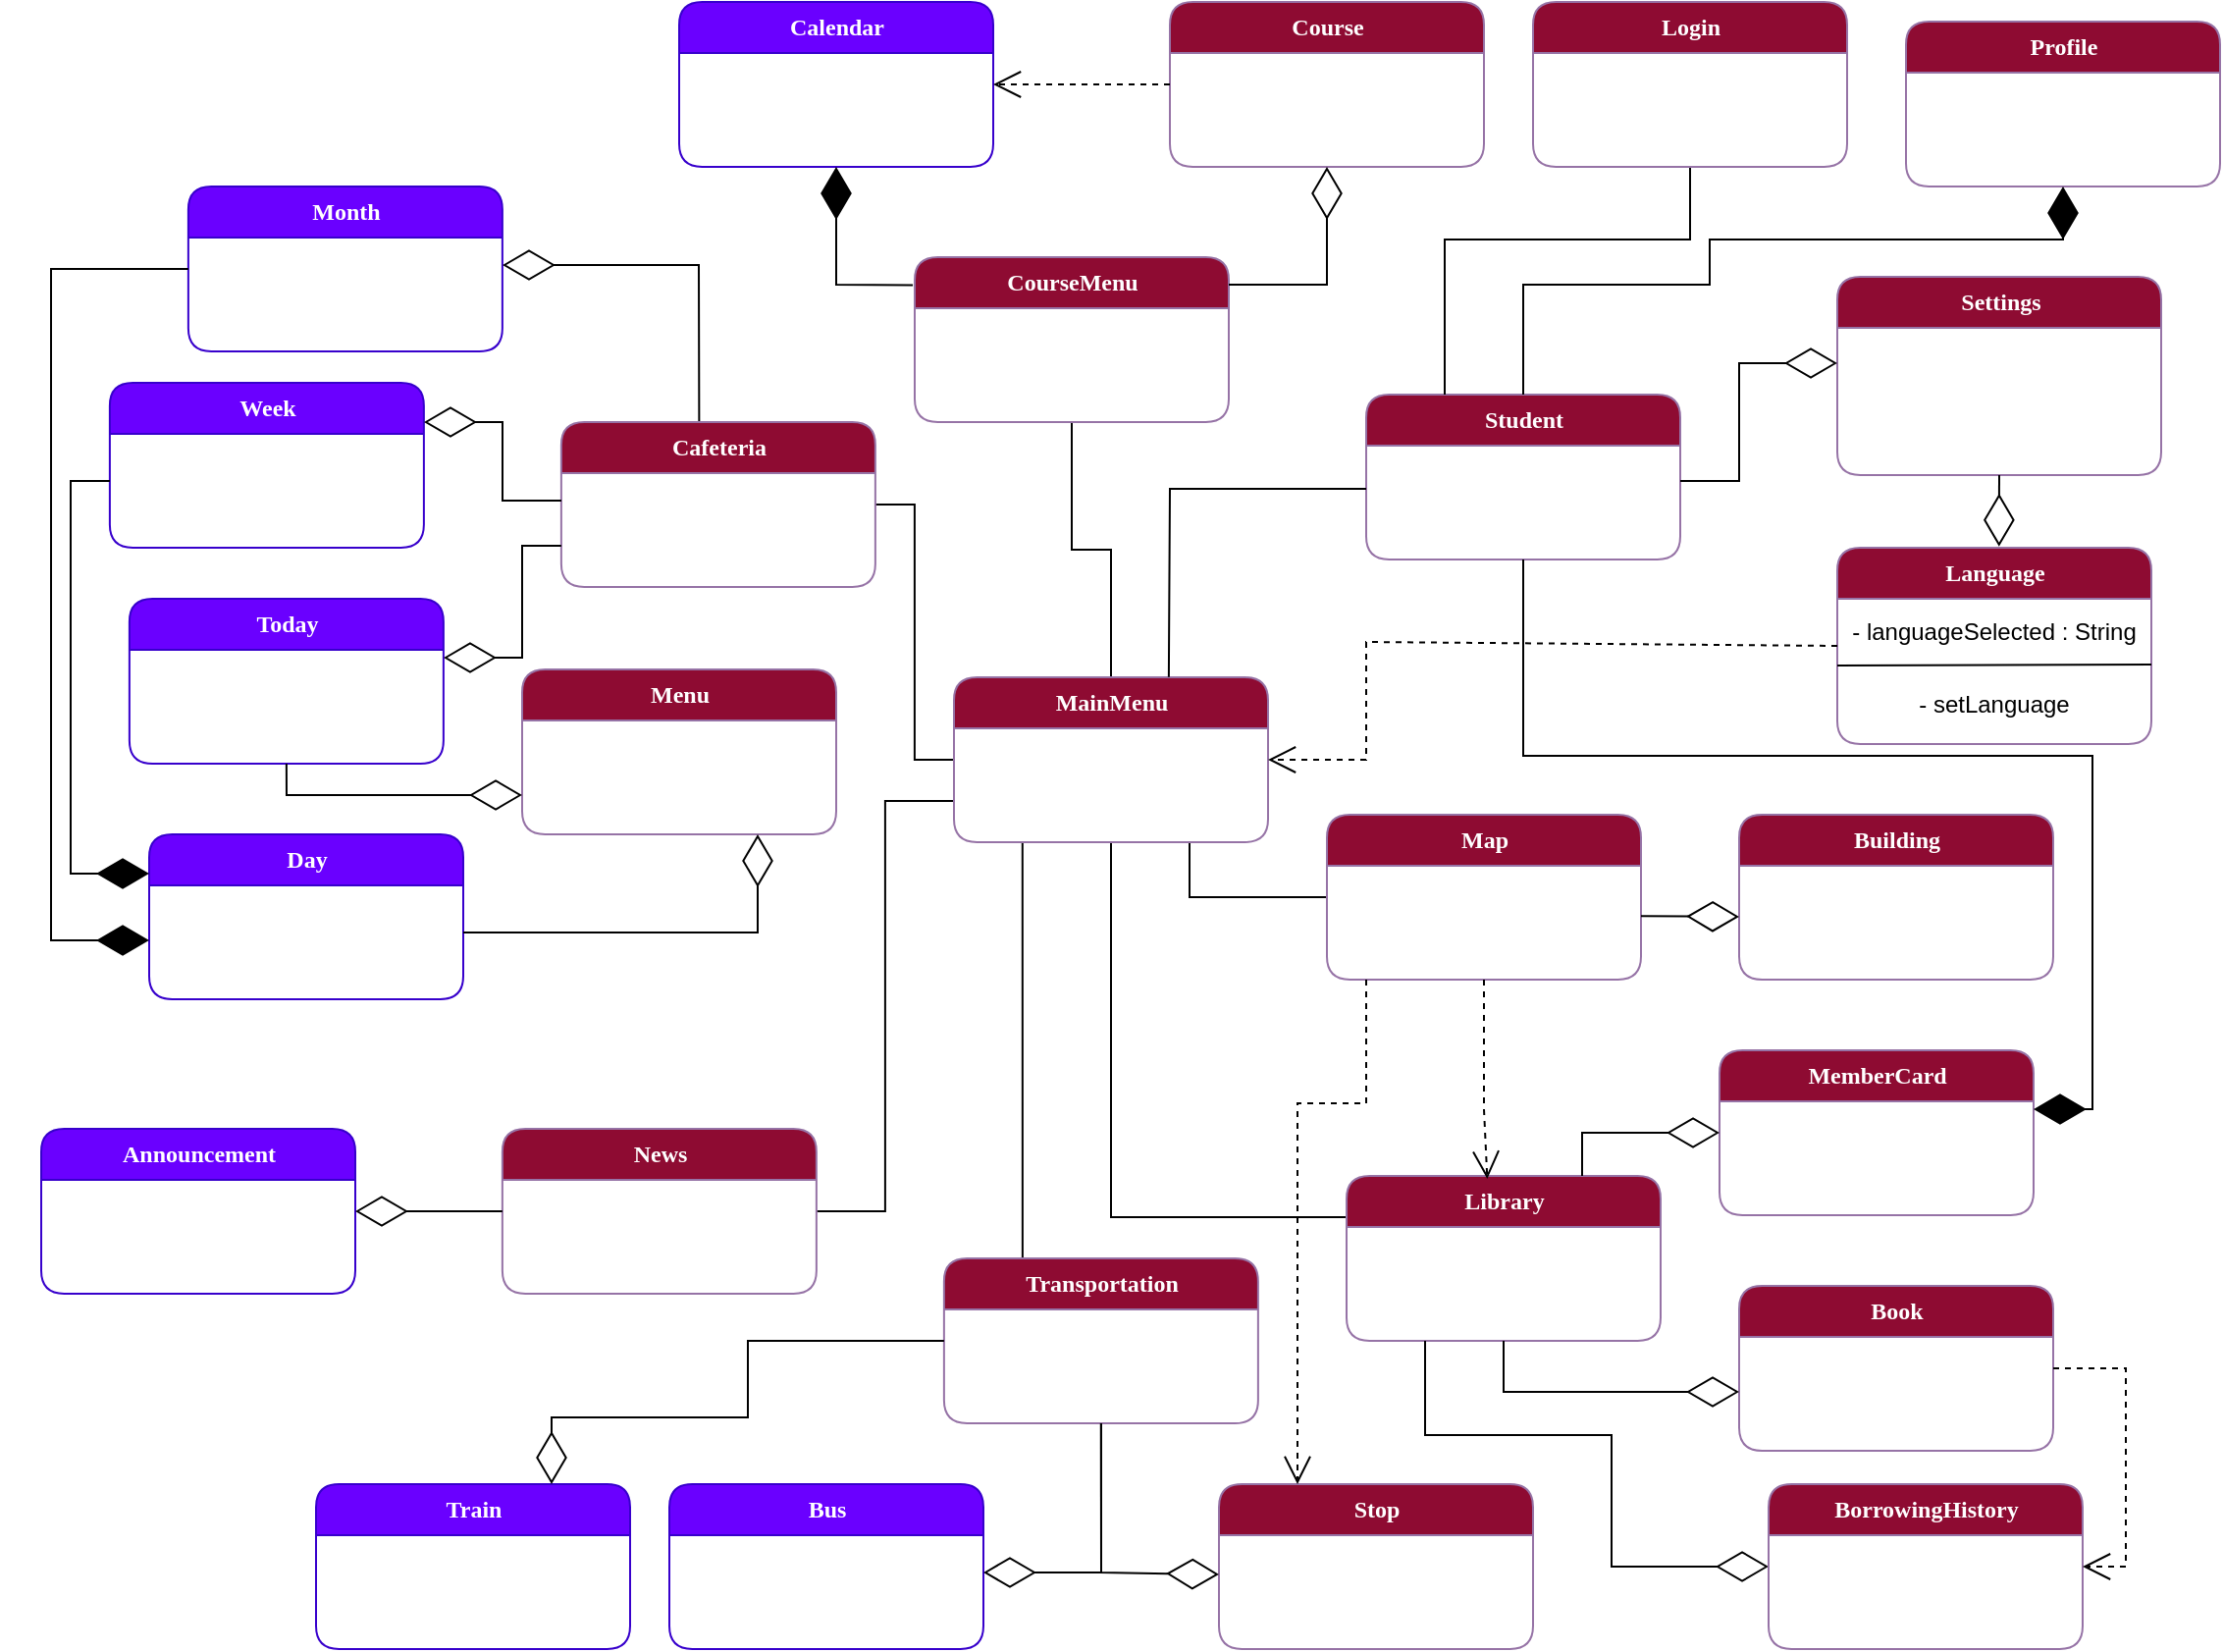 <mxfile version="21.2.1" type="github">
  <diagram name="domain model v0.1" id="929967ad-93f9-6ef4-fab6-5d389245f69c">
    <mxGraphModel dx="875" dy="2192" grid="1" gridSize="10" guides="1" tooltips="1" connect="1" arrows="1" fold="1" page="1" pageScale="1.5" pageWidth="827" pageHeight="583" background="none" math="0" shadow="0">
      <root>
        <mxCell id="0" style=";html=1;" />
        <mxCell id="1" style=";html=1;" parent="0" />
        <mxCell id="7_-KOmJF56WA2YFmEBqw-1" value="&lt;font color=&quot;#ffffff&quot;&gt;&lt;b&gt;Student&lt;/b&gt;&lt;/font&gt;" style="swimlane;html=1;fontStyle=0;childLayout=stackLayout;horizontal=1;startSize=26;fillColor=#8e0b32;horizontalStack=0;resizeParent=1;resizeLast=0;collapsible=1;marginBottom=0;swimlaneFillColor=#ffffff;align=center;rounded=1;shadow=0;comic=0;labelBackgroundColor=none;strokeWidth=1;fontFamily=Verdana;fontSize=12;strokeColor=#9673a6;" parent="1" vertex="1">
          <mxGeometry x="755" y="-1531" width="160" height="84" as="geometry" />
        </mxCell>
        <mxCell id="7_-KOmJF56WA2YFmEBqw-2" value="&lt;font color=&quot;#ffffff&quot;&gt;&lt;b&gt;Settings&lt;/b&gt;&lt;/font&gt;" style="swimlane;html=1;fontStyle=0;childLayout=stackLayout;horizontal=1;startSize=26;fillColor=#8e0b32;horizontalStack=0;resizeParent=1;resizeLast=0;collapsible=1;marginBottom=0;swimlaneFillColor=#ffffff;align=center;rounded=1;shadow=0;comic=0;labelBackgroundColor=none;strokeWidth=1;fontFamily=Verdana;fontSize=12;strokeColor=#9673a6;" parent="1" vertex="1">
          <mxGeometry x="995" y="-1591" width="165" height="101" as="geometry" />
        </mxCell>
        <mxCell id="7_-KOmJF56WA2YFmEBqw-3" style="edgeStyle=orthogonalEdgeStyle;rounded=0;orthogonalLoop=1;jettySize=auto;html=1;exitX=0;exitY=0.5;exitDx=0;exitDy=0;entryX=1;entryY=0.5;entryDx=0;entryDy=0;endArrow=none;endFill=0;" parent="1" source="7_-KOmJF56WA2YFmEBqw-9" target="7_-KOmJF56WA2YFmEBqw-11" edge="1">
          <mxGeometry relative="1" as="geometry" />
        </mxCell>
        <mxCell id="7_-KOmJF56WA2YFmEBqw-4" style="edgeStyle=orthogonalEdgeStyle;rounded=0;orthogonalLoop=1;jettySize=auto;html=1;exitX=0;exitY=0.75;exitDx=0;exitDy=0;entryX=1;entryY=0.5;entryDx=0;entryDy=0;endArrow=none;endFill=0;" parent="1" source="7_-KOmJF56WA2YFmEBqw-9" target="7_-KOmJF56WA2YFmEBqw-16" edge="1">
          <mxGeometry relative="1" as="geometry" />
        </mxCell>
        <mxCell id="7_-KOmJF56WA2YFmEBqw-5" style="edgeStyle=orthogonalEdgeStyle;rounded=0;orthogonalLoop=1;jettySize=auto;html=1;exitX=0.75;exitY=1;exitDx=0;exitDy=0;entryX=0;entryY=0.5;entryDx=0;entryDy=0;endArrow=none;endFill=0;" parent="1" source="7_-KOmJF56WA2YFmEBqw-9" target="7_-KOmJF56WA2YFmEBqw-14" edge="1">
          <mxGeometry relative="1" as="geometry" />
        </mxCell>
        <mxCell id="7_-KOmJF56WA2YFmEBqw-6" style="edgeStyle=orthogonalEdgeStyle;rounded=0;orthogonalLoop=1;jettySize=auto;html=1;exitX=0.25;exitY=1;exitDx=0;exitDy=0;entryX=0.25;entryY=0;entryDx=0;entryDy=0;endArrow=none;endFill=0;" parent="1" source="7_-KOmJF56WA2YFmEBqw-9" target="7_-KOmJF56WA2YFmEBqw-12" edge="1">
          <mxGeometry relative="1" as="geometry">
            <mxPoint x="600" y="-1160" as="targetPoint" />
            <Array as="points">
              <mxPoint x="580" y="-1303" />
            </Array>
          </mxGeometry>
        </mxCell>
        <mxCell id="7_-KOmJF56WA2YFmEBqw-7" style="edgeStyle=orthogonalEdgeStyle;rounded=0;orthogonalLoop=1;jettySize=auto;html=1;exitX=0.5;exitY=0;exitDx=0;exitDy=0;entryX=0.5;entryY=1;entryDx=0;entryDy=0;endArrow=none;endFill=0;" parent="1" source="7_-KOmJF56WA2YFmEBqw-9" target="7_-KOmJF56WA2YFmEBqw-15" edge="1">
          <mxGeometry relative="1" as="geometry" />
        </mxCell>
        <mxCell id="7_-KOmJF56WA2YFmEBqw-8" style="edgeStyle=orthogonalEdgeStyle;rounded=0;orthogonalLoop=1;jettySize=auto;html=1;exitX=0.5;exitY=1;exitDx=0;exitDy=0;entryX=0;entryY=0.25;entryDx=0;entryDy=0;endArrow=none;endFill=0;" parent="1" source="7_-KOmJF56WA2YFmEBqw-9" target="7_-KOmJF56WA2YFmEBqw-13" edge="1">
          <mxGeometry relative="1" as="geometry" />
        </mxCell>
        <mxCell id="7_-KOmJF56WA2YFmEBqw-9" value="&lt;font color=&quot;#ffffff&quot;&gt;&lt;b&gt;MainMenu&lt;br&gt;&lt;/b&gt;&lt;/font&gt;" style="swimlane;html=1;fontStyle=0;childLayout=stackLayout;horizontal=1;startSize=26;fillColor=#8e0b32;horizontalStack=0;resizeParent=1;resizeLast=0;collapsible=1;marginBottom=0;swimlaneFillColor=#ffffff;align=center;rounded=1;shadow=0;comic=0;labelBackgroundColor=none;strokeWidth=1;fontFamily=Verdana;fontSize=12;strokeColor=#9673a6;" parent="1" vertex="1">
          <mxGeometry x="545" y="-1387" width="160" height="84" as="geometry" />
        </mxCell>
        <mxCell id="7_-KOmJF56WA2YFmEBqw-10" value="&lt;font color=&quot;#ffffff&quot;&gt;&lt;b&gt;Profile&lt;/b&gt;&lt;/font&gt;" style="swimlane;html=1;fontStyle=0;childLayout=stackLayout;horizontal=1;startSize=26;fillColor=#8e0b32;horizontalStack=0;resizeParent=1;resizeLast=0;collapsible=1;marginBottom=0;swimlaneFillColor=#ffffff;align=center;rounded=1;shadow=0;comic=0;labelBackgroundColor=none;strokeWidth=1;fontFamily=Verdana;fontSize=12;strokeColor=#9673a6;" parent="1" vertex="1">
          <mxGeometry x="1030" y="-1721" width="160" height="84" as="geometry" />
        </mxCell>
        <mxCell id="7_-KOmJF56WA2YFmEBqw-11" value="&lt;font color=&quot;#ffffff&quot;&gt;&lt;b&gt;Cafeteria&lt;/b&gt;&lt;/font&gt;" style="swimlane;html=1;fontStyle=0;childLayout=stackLayout;horizontal=1;startSize=26;fillColor=#8e0b32;horizontalStack=0;resizeParent=1;resizeLast=0;collapsible=1;marginBottom=0;swimlaneFillColor=#ffffff;align=center;rounded=1;shadow=0;comic=0;labelBackgroundColor=none;strokeWidth=1;fontFamily=Verdana;fontSize=12;strokeColor=#9673a6;" parent="1" vertex="1">
          <mxGeometry x="344.94" y="-1517" width="160" height="84" as="geometry">
            <mxRectangle x="289.94" y="-10" width="100" height="30" as="alternateBounds" />
          </mxGeometry>
        </mxCell>
        <mxCell id="7_-KOmJF56WA2YFmEBqw-12" value="&lt;font color=&quot;#ffffff&quot;&gt;&lt;b&gt;Transportation&lt;/b&gt;&lt;/font&gt;" style="swimlane;html=1;fontStyle=0;childLayout=stackLayout;horizontal=1;startSize=26;fillColor=#8e0b32;horizontalStack=0;resizeParent=1;resizeLast=0;collapsible=1;marginBottom=0;swimlaneFillColor=#ffffff;align=center;rounded=1;shadow=0;comic=0;labelBackgroundColor=none;strokeWidth=1;fontFamily=Verdana;fontSize=12;strokeColor=#9673a6;" parent="1" vertex="1">
          <mxGeometry x="539.94" y="-1091" width="160" height="84" as="geometry" />
        </mxCell>
        <mxCell id="7_-KOmJF56WA2YFmEBqw-13" value="&lt;font color=&quot;#ffffff&quot;&gt;&lt;b&gt;Library&lt;/b&gt;&lt;/font&gt;" style="swimlane;html=1;fontStyle=0;childLayout=stackLayout;horizontal=1;startSize=26;fillColor=#8e0b32;horizontalStack=0;resizeParent=1;resizeLast=0;collapsible=1;marginBottom=0;swimlaneFillColor=#ffffff;align=center;rounded=1;shadow=0;comic=0;labelBackgroundColor=none;strokeWidth=1;fontFamily=Verdana;fontSize=12;strokeColor=#9673a6;" parent="1" vertex="1">
          <mxGeometry x="745" y="-1133" width="160" height="84" as="geometry" />
        </mxCell>
        <mxCell id="7_-KOmJF56WA2YFmEBqw-14" value="&lt;font color=&quot;#ffffff&quot;&gt;&lt;b&gt;Map&lt;/b&gt;&lt;/font&gt;" style="swimlane;html=1;fontStyle=0;childLayout=stackLayout;horizontal=1;startSize=26;fillColor=#8e0b32;horizontalStack=0;resizeParent=1;resizeLast=0;collapsible=1;marginBottom=0;swimlaneFillColor=#ffffff;align=center;rounded=1;shadow=0;comic=0;labelBackgroundColor=none;strokeWidth=1;fontFamily=Verdana;fontSize=12;strokeColor=#9673a6;" parent="1" vertex="1">
          <mxGeometry x="735" y="-1317" width="160" height="84" as="geometry" />
        </mxCell>
        <mxCell id="7_-KOmJF56WA2YFmEBqw-15" value="&lt;font color=&quot;#ffffff&quot;&gt;&lt;b&gt;CourseMenu&lt;/b&gt;&lt;/font&gt;" style="swimlane;html=1;fontStyle=0;childLayout=stackLayout;horizontal=1;startSize=26;fillColor=#8e0b32;horizontalStack=0;resizeParent=1;resizeLast=0;collapsible=1;marginBottom=0;swimlaneFillColor=#ffffff;align=center;rounded=1;shadow=0;comic=0;labelBackgroundColor=none;strokeWidth=1;fontFamily=Verdana;fontSize=12;strokeColor=#9673a6;" parent="1" vertex="1">
          <mxGeometry x="525" y="-1601" width="160" height="84" as="geometry" />
        </mxCell>
        <mxCell id="7_-KOmJF56WA2YFmEBqw-16" value="&lt;font color=&quot;#ffffff&quot;&gt;&lt;b&gt;News&lt;/b&gt;&lt;/font&gt;" style="swimlane;html=1;fontStyle=0;childLayout=stackLayout;horizontal=1;startSize=26;fillColor=#8e0b32;horizontalStack=0;resizeParent=1;resizeLast=0;collapsible=1;marginBottom=0;swimlaneFillColor=#ffffff;align=center;rounded=1;shadow=0;comic=0;labelBackgroundColor=none;strokeWidth=1;fontFamily=Verdana;fontSize=12;strokeColor=#9673a6;" parent="1" vertex="1">
          <mxGeometry x="314.94" y="-1157" width="160" height="84" as="geometry" />
        </mxCell>
        <mxCell id="7_-KOmJF56WA2YFmEBqw-17" value="&lt;font color=&quot;#ffffff&quot;&gt;&lt;b&gt;Announcement&lt;/b&gt;&lt;/font&gt;" style="swimlane;html=1;fontStyle=0;childLayout=stackLayout;horizontal=1;startSize=26;fillColor=#6a00ff;horizontalStack=0;resizeParent=1;resizeLast=0;collapsible=1;marginBottom=0;swimlaneFillColor=#ffffff;align=center;rounded=1;shadow=0;comic=0;labelBackgroundColor=none;strokeWidth=1;fontFamily=Verdana;fontSize=12;strokeColor=#3700CC;fontColor=#ffffff;" parent="1" vertex="1">
          <mxGeometry x="80" y="-1157" width="160" height="84" as="geometry" />
        </mxCell>
        <mxCell id="7_-KOmJF56WA2YFmEBqw-18" value="&lt;font color=&quot;#ffffff&quot;&gt;&lt;b&gt;Course&lt;/b&gt;&lt;/font&gt;" style="swimlane;html=1;fontStyle=0;childLayout=stackLayout;horizontal=1;startSize=26;fillColor=#8e0b32;horizontalStack=0;resizeParent=1;resizeLast=0;collapsible=1;marginBottom=0;swimlaneFillColor=#ffffff;align=center;rounded=1;shadow=0;comic=0;labelBackgroundColor=none;strokeWidth=1;fontFamily=Verdana;fontSize=12;strokeColor=#9673a6;" parent="1" vertex="1">
          <mxGeometry x="655" y="-1731" width="160" height="84" as="geometry" />
        </mxCell>
        <mxCell id="7_-KOmJF56WA2YFmEBqw-19" value="&lt;font color=&quot;#ffffff&quot;&gt;&lt;b&gt;Calendar&lt;/b&gt;&lt;/font&gt;" style="swimlane;html=1;fontStyle=0;childLayout=stackLayout;horizontal=1;startSize=26;fillColor=#6a00ff;horizontalStack=0;resizeParent=1;resizeLast=0;collapsible=1;marginBottom=0;swimlaneFillColor=#ffffff;align=center;rounded=1;shadow=0;comic=0;labelBackgroundColor=none;strokeWidth=1;fontFamily=Verdana;fontSize=12;strokeColor=#3700CC;fontColor=#ffffff;" parent="1" vertex="1">
          <mxGeometry x="405" y="-1731" width="160" height="84" as="geometry" />
        </mxCell>
        <mxCell id="7_-KOmJF56WA2YFmEBqw-20" value="&lt;font color=&quot;#ffffff&quot;&gt;&lt;b&gt;Bus&lt;/b&gt;&lt;/font&gt;" style="swimlane;html=1;fontStyle=0;childLayout=stackLayout;horizontal=1;startSize=26;fillColor=#6a00ff;horizontalStack=0;resizeParent=1;resizeLast=0;collapsible=1;marginBottom=0;swimlaneFillColor=#ffffff;align=center;rounded=1;shadow=0;comic=0;labelBackgroundColor=none;strokeWidth=1;fontFamily=Verdana;fontSize=12;strokeColor=#3700CC;fontColor=#ffffff;" parent="1" vertex="1">
          <mxGeometry x="400" y="-976" width="160" height="84" as="geometry" />
        </mxCell>
        <mxCell id="7_-KOmJF56WA2YFmEBqw-21" value="&lt;font color=&quot;#ffffff&quot;&gt;&lt;b&gt;Train&lt;/b&gt;&lt;/font&gt;" style="swimlane;html=1;fontStyle=0;childLayout=stackLayout;horizontal=1;startSize=26;fillColor=#6a00ff;horizontalStack=0;resizeParent=1;resizeLast=0;collapsible=1;marginBottom=0;swimlaneFillColor=#ffffff;align=center;rounded=1;shadow=0;comic=0;labelBackgroundColor=none;strokeWidth=1;fontFamily=Verdana;fontSize=12;strokeColor=#3700CC;fontColor=#ffffff;" parent="1" vertex="1">
          <mxGeometry x="220" y="-976" width="160" height="84" as="geometry" />
        </mxCell>
        <mxCell id="7_-KOmJF56WA2YFmEBqw-23" value="&lt;font color=&quot;#ffffff&quot;&gt;&lt;b&gt;MemberCard&lt;/b&gt;&lt;/font&gt;" style="swimlane;html=1;fontStyle=0;childLayout=stackLayout;horizontal=1;startSize=26;fillColor=#8e0b32;horizontalStack=0;resizeParent=1;resizeLast=0;collapsible=1;marginBottom=0;swimlaneFillColor=#ffffff;align=center;rounded=1;shadow=0;comic=0;labelBackgroundColor=none;strokeWidth=1;fontFamily=Verdana;fontSize=12;strokeColor=#9673a6;" parent="1" vertex="1">
          <mxGeometry x="935" y="-1197" width="160" height="84" as="geometry" />
        </mxCell>
        <mxCell id="7_-KOmJF56WA2YFmEBqw-24" value="&lt;font color=&quot;#ffffff&quot;&gt;&lt;b&gt;Book&lt;/b&gt;&lt;/font&gt;" style="swimlane;html=1;fontStyle=0;childLayout=stackLayout;horizontal=1;startSize=26;fillColor=#8e0b32;horizontalStack=0;resizeParent=1;resizeLast=0;collapsible=1;marginBottom=0;swimlaneFillColor=#ffffff;align=center;rounded=1;shadow=0;comic=0;labelBackgroundColor=none;strokeWidth=1;fontFamily=Verdana;fontSize=12;strokeColor=#9673a6;" parent="1" vertex="1">
          <mxGeometry x="945" y="-1077" width="160" height="84" as="geometry" />
        </mxCell>
        <mxCell id="7_-KOmJF56WA2YFmEBqw-25" value="&lt;font color=&quot;#ffffff&quot;&gt;&lt;b&gt;Building&lt;/b&gt;&lt;/font&gt;" style="swimlane;html=1;fontStyle=0;childLayout=stackLayout;horizontal=1;startSize=26;fillColor=#8e0b32;horizontalStack=0;resizeParent=1;resizeLast=0;collapsible=1;marginBottom=0;swimlaneFillColor=#ffffff;align=center;rounded=1;shadow=0;comic=0;labelBackgroundColor=none;strokeWidth=1;fontFamily=Verdana;fontSize=12;strokeColor=#9673a6;" parent="1" vertex="1">
          <mxGeometry x="945" y="-1317" width="160" height="84" as="geometry" />
        </mxCell>
        <mxCell id="7_-KOmJF56WA2YFmEBqw-26" value="" style="endArrow=diamondThin;endFill=0;endSize=24;html=1;rounded=0;" parent="7_-KOmJF56WA2YFmEBqw-25" edge="1">
          <mxGeometry width="160" relative="1" as="geometry">
            <mxPoint x="-50" y="51.58" as="sourcePoint" />
            <mxPoint y="52" as="targetPoint" />
          </mxGeometry>
        </mxCell>
        <mxCell id="7_-KOmJF56WA2YFmEBqw-27" value="&lt;font color=&quot;#ffffff&quot;&gt;&lt;b&gt;Today&lt;/b&gt;&lt;/font&gt;" style="swimlane;html=1;fontStyle=0;childLayout=stackLayout;horizontal=1;startSize=26;fillColor=#6a00ff;horizontalStack=0;resizeParent=1;resizeLast=0;collapsible=1;marginBottom=0;swimlaneFillColor=#ffffff;align=center;rounded=1;shadow=0;comic=0;labelBackgroundColor=none;strokeWidth=1;fontFamily=Verdana;fontSize=12;strokeColor=#3700CC;fontColor=#ffffff;" parent="1" vertex="1">
          <mxGeometry x="124.94" y="-1427" width="160" height="84" as="geometry" />
        </mxCell>
        <mxCell id="7_-KOmJF56WA2YFmEBqw-28" value="&lt;font color=&quot;#ffffff&quot;&gt;&lt;b&gt;Week&lt;/b&gt;&lt;/font&gt;" style="swimlane;html=1;fontStyle=0;childLayout=stackLayout;horizontal=1;startSize=26;fillColor=#6a00ff;horizontalStack=0;resizeParent=1;resizeLast=0;collapsible=1;marginBottom=0;swimlaneFillColor=#ffffff;align=center;rounded=1;shadow=0;comic=0;labelBackgroundColor=none;strokeWidth=1;fontFamily=Verdana;fontSize=12;strokeColor=#3700CC;fontColor=#ffffff;" parent="1" vertex="1">
          <mxGeometry x="114.94" y="-1537" width="160" height="84" as="geometry" />
        </mxCell>
        <mxCell id="7_-KOmJF56WA2YFmEBqw-29" value="&lt;font color=&quot;#ffffff&quot;&gt;&lt;b&gt;Month&lt;/b&gt;&lt;/font&gt;" style="swimlane;html=1;fontStyle=0;childLayout=stackLayout;horizontal=1;startSize=26;fillColor=#6a00ff;horizontalStack=0;resizeParent=1;resizeLast=0;collapsible=1;marginBottom=0;swimlaneFillColor=#ffffff;align=center;rounded=1;shadow=0;comic=0;labelBackgroundColor=none;strokeWidth=1;fontFamily=Verdana;fontSize=12;strokeColor=#3700CC;fontColor=#ffffff;" parent="1" vertex="1">
          <mxGeometry x="154.94" y="-1637" width="160" height="84" as="geometry" />
        </mxCell>
        <mxCell id="7_-KOmJF56WA2YFmEBqw-30" value="&lt;font color=&quot;#ffffff&quot;&gt;&lt;b&gt;Menu&lt;/b&gt;&lt;/font&gt;" style="swimlane;html=1;fontStyle=0;childLayout=stackLayout;horizontal=1;startSize=26;fillColor=#8e0b32;horizontalStack=0;resizeParent=1;resizeLast=0;collapsible=1;marginBottom=0;swimlaneFillColor=#ffffff;align=center;rounded=1;shadow=0;comic=0;labelBackgroundColor=none;strokeWidth=1;fontFamily=Verdana;fontSize=12;strokeColor=#9673a6;" parent="1" vertex="1">
          <mxGeometry x="325" y="-1391" width="160" height="84" as="geometry" />
        </mxCell>
        <mxCell id="7_-KOmJF56WA2YFmEBqw-31" value="&lt;font color=&quot;#ffffff&quot;&gt;&lt;b&gt;Language&lt;/b&gt;&lt;/font&gt;" style="swimlane;html=1;fontStyle=0;childLayout=stackLayout;horizontal=1;startSize=26;fillColor=#8e0b32;horizontalStack=0;resizeParent=1;resizeLast=0;collapsible=1;marginBottom=0;swimlaneFillColor=#ffffff;align=center;rounded=1;shadow=0;comic=0;labelBackgroundColor=none;strokeWidth=1;fontFamily=Verdana;fontSize=12;strokeColor=#9673a6;" parent="1" vertex="1">
          <mxGeometry x="995" y="-1453" width="160" height="100" as="geometry" />
        </mxCell>
        <mxCell id="F4mnPda2_DduMFF0NXxy-10" value="- languageSelected : String" style="text;html=1;strokeColor=none;fillColor=none;align=center;verticalAlign=middle;whiteSpace=wrap;rounded=0;" vertex="1" parent="7_-KOmJF56WA2YFmEBqw-31">
          <mxGeometry y="26" width="160" height="34" as="geometry" />
        </mxCell>
        <mxCell id="F4mnPda2_DduMFF0NXxy-13" value="" style="endArrow=none;html=1;rounded=0;exitX=0;exitY=0;exitDx=0;exitDy=0;" edge="1" parent="7_-KOmJF56WA2YFmEBqw-31" source="F4mnPda2_DduMFF0NXxy-11">
          <mxGeometry width="50" height="50" relative="1" as="geometry">
            <mxPoint x="-5" y="59.52" as="sourcePoint" />
            <mxPoint x="160" y="59.52" as="targetPoint" />
          </mxGeometry>
        </mxCell>
        <mxCell id="F4mnPda2_DduMFF0NXxy-11" value="- setLanguage" style="text;html=1;strokeColor=none;fillColor=none;align=center;verticalAlign=middle;whiteSpace=wrap;rounded=0;" vertex="1" parent="7_-KOmJF56WA2YFmEBqw-31">
          <mxGeometry y="60" width="160" height="40" as="geometry" />
        </mxCell>
        <mxCell id="7_-KOmJF56WA2YFmEBqw-32" value="" style="endArrow=diamondThin;endFill=0;endSize=24;html=1;rounded=0;exitX=0.5;exitY=1;exitDx=0;exitDy=0;" parent="1" source="7_-KOmJF56WA2YFmEBqw-13" edge="1">
          <mxGeometry width="160" relative="1" as="geometry">
            <mxPoint x="785" y="-1023" as="sourcePoint" />
            <mxPoint x="945" y="-1023" as="targetPoint" />
            <Array as="points">
              <mxPoint x="825" y="-1023" />
              <mxPoint x="855" y="-1023" />
              <mxPoint x="885" y="-1023" />
            </Array>
          </mxGeometry>
        </mxCell>
        <mxCell id="7_-KOmJF56WA2YFmEBqw-33" value="" style="endArrow=diamondThin;endFill=0;endSize=24;html=1;rounded=0;entryX=0.5;entryY=1;entryDx=0;entryDy=0;" parent="1" target="7_-KOmJF56WA2YFmEBqw-18" edge="1">
          <mxGeometry width="160" relative="1" as="geometry">
            <mxPoint x="685" y="-1587" as="sourcePoint" />
            <mxPoint x="845" y="-1397" as="targetPoint" />
            <Array as="points">
              <mxPoint x="685" y="-1587" />
              <mxPoint x="735" y="-1587" />
            </Array>
          </mxGeometry>
        </mxCell>
        <mxCell id="7_-KOmJF56WA2YFmEBqw-34" value="" style="endArrow=open;endSize=12;dashed=1;html=1;rounded=0;exitX=0;exitY=0.5;exitDx=0;exitDy=0;entryX=1;entryY=0.5;entryDx=0;entryDy=0;" parent="1" source="7_-KOmJF56WA2YFmEBqw-18" target="7_-KOmJF56WA2YFmEBqw-19" edge="1">
          <mxGeometry width="160" relative="1" as="geometry">
            <mxPoint x="535" y="-1637" as="sourcePoint" />
            <mxPoint x="695" y="-1637" as="targetPoint" />
          </mxGeometry>
        </mxCell>
        <mxCell id="7_-KOmJF56WA2YFmEBqw-35" value="" style="endArrow=diamondThin;endFill=1;endSize=24;html=1;rounded=0;entryX=0.5;entryY=1;entryDx=0;entryDy=0;exitX=-0.006;exitY=0.169;exitDx=0;exitDy=0;exitPerimeter=0;" parent="1" source="7_-KOmJF56WA2YFmEBqw-15" target="7_-KOmJF56WA2YFmEBqw-19" edge="1">
          <mxGeometry width="160" relative="1" as="geometry">
            <mxPoint x="595" y="-1557" as="sourcePoint" />
            <mxPoint x="755" y="-1557" as="targetPoint" />
            <Array as="points">
              <mxPoint x="485" y="-1587" />
            </Array>
          </mxGeometry>
        </mxCell>
        <mxCell id="7_-KOmJF56WA2YFmEBqw-36" value="" style="endArrow=diamondThin;endFill=0;endSize=24;html=1;rounded=0;" parent="1" edge="1">
          <mxGeometry width="160" relative="1" as="geometry">
            <mxPoint x="345" y="-1477" as="sourcePoint" />
            <mxPoint x="275" y="-1517" as="targetPoint" />
            <Array as="points">
              <mxPoint x="315" y="-1477" />
              <mxPoint x="315" y="-1517" />
            </Array>
          </mxGeometry>
        </mxCell>
        <mxCell id="7_-KOmJF56WA2YFmEBqw-37" value="" style="endArrow=diamondThin;endFill=0;endSize=24;html=1;rounded=0;exitX=0.439;exitY=-0.006;exitDx=0;exitDy=0;exitPerimeter=0;" parent="1" source="7_-KOmJF56WA2YFmEBqw-11" edge="1">
          <mxGeometry width="160" relative="1" as="geometry">
            <mxPoint x="335" y="-1537" as="sourcePoint" />
            <mxPoint x="315" y="-1597" as="targetPoint" />
            <Array as="points">
              <mxPoint x="415" y="-1597" />
            </Array>
          </mxGeometry>
        </mxCell>
        <mxCell id="7_-KOmJF56WA2YFmEBqw-38" value="" style="endArrow=diamondThin;endFill=0;endSize=24;html=1;rounded=0;exitX=0;exitY=0.75;exitDx=0;exitDy=0;" parent="1" source="7_-KOmJF56WA2YFmEBqw-11" edge="1">
          <mxGeometry width="160" relative="1" as="geometry">
            <mxPoint x="285" y="-1497" as="sourcePoint" />
            <mxPoint x="285" y="-1397" as="targetPoint" />
            <Array as="points">
              <mxPoint x="325" y="-1454" />
              <mxPoint x="325" y="-1397" />
            </Array>
          </mxGeometry>
        </mxCell>
        <mxCell id="7_-KOmJF56WA2YFmEBqw-39" value="&lt;font color=&quot;#ffffff&quot;&gt;&lt;b&gt;Day&lt;/b&gt;&lt;/font&gt;" style="swimlane;html=1;fontStyle=0;childLayout=stackLayout;horizontal=1;startSize=26;fillColor=#6a00ff;horizontalStack=0;resizeParent=1;resizeLast=0;collapsible=1;marginBottom=0;swimlaneFillColor=#ffffff;align=center;rounded=1;shadow=0;comic=0;labelBackgroundColor=none;strokeWidth=1;fontFamily=Verdana;fontSize=12;strokeColor=#3700CC;fontColor=#ffffff;" parent="1" vertex="1">
          <mxGeometry x="135" y="-1307" width="160" height="84" as="geometry" />
        </mxCell>
        <mxCell id="7_-KOmJF56WA2YFmEBqw-40" value="" style="endArrow=diamondThin;endFill=1;endSize=24;html=1;rounded=0;" parent="1" edge="1">
          <mxGeometry width="160" relative="1" as="geometry">
            <mxPoint x="115" y="-1487" as="sourcePoint" />
            <mxPoint x="135" y="-1287" as="targetPoint" />
            <Array as="points">
              <mxPoint x="95" y="-1487" />
              <mxPoint x="95" y="-1287" />
            </Array>
          </mxGeometry>
        </mxCell>
        <mxCell id="7_-KOmJF56WA2YFmEBqw-41" value="" style="endArrow=diamondThin;endFill=1;endSize=24;html=1;rounded=0;exitX=0;exitY=0.5;exitDx=0;exitDy=0;" parent="1" source="7_-KOmJF56WA2YFmEBqw-29" edge="1">
          <mxGeometry width="160" relative="1" as="geometry">
            <mxPoint x="115" y="-1453" as="sourcePoint" />
            <mxPoint x="135" y="-1253" as="targetPoint" />
            <Array as="points">
              <mxPoint x="85" y="-1595" />
              <mxPoint x="85" y="-1253" />
            </Array>
          </mxGeometry>
        </mxCell>
        <mxCell id="7_-KOmJF56WA2YFmEBqw-42" value="" style="endArrow=diamondThin;endFill=0;endSize=24;html=1;rounded=0;entryX=0.75;entryY=1;entryDx=0;entryDy=0;" parent="1" target="7_-KOmJF56WA2YFmEBqw-30" edge="1">
          <mxGeometry width="160" relative="1" as="geometry">
            <mxPoint x="295" y="-1257" as="sourcePoint" />
            <mxPoint x="474.94" y="-1257" as="targetPoint" />
            <Array as="points">
              <mxPoint x="445" y="-1257" />
            </Array>
          </mxGeometry>
        </mxCell>
        <mxCell id="7_-KOmJF56WA2YFmEBqw-43" value="" style="endArrow=diamondThin;endFill=0;endSize=24;html=1;rounded=0;entryX=0.75;entryY=1;entryDx=0;entryDy=0;exitX=0.5;exitY=1;exitDx=0;exitDy=0;" parent="1" source="7_-KOmJF56WA2YFmEBqw-27" edge="1">
          <mxGeometry width="160" relative="1" as="geometry">
            <mxPoint x="175" y="-1277" as="sourcePoint" />
            <mxPoint x="325" y="-1327" as="targetPoint" />
            <Array as="points">
              <mxPoint x="205" y="-1327" />
              <mxPoint x="265" y="-1327" />
            </Array>
          </mxGeometry>
        </mxCell>
        <mxCell id="7_-KOmJF56WA2YFmEBqw-44" value="" style="endArrow=diamondThin;endFill=0;endSize=24;html=1;rounded=0;entryX=1;entryY=0.5;entryDx=0;entryDy=0;exitX=0;exitY=0.5;exitDx=0;exitDy=0;" parent="1" source="7_-KOmJF56WA2YFmEBqw-16" target="7_-KOmJF56WA2YFmEBqw-17" edge="1">
          <mxGeometry width="160" relative="1" as="geometry">
            <mxPoint x="414.94" y="-1119" as="sourcePoint" />
            <mxPoint x="254.94" y="-1179" as="targetPoint" />
            <Array as="points" />
          </mxGeometry>
        </mxCell>
        <mxCell id="7_-KOmJF56WA2YFmEBqw-46" value="&lt;font color=&quot;#ffffff&quot;&gt;&lt;b&gt;Stop&lt;/b&gt;&lt;/font&gt;" style="swimlane;html=1;fontStyle=0;childLayout=stackLayout;horizontal=1;startSize=26;fillColor=#8e0b32;horizontalStack=0;resizeParent=1;resizeLast=0;collapsible=1;marginBottom=0;swimlaneFillColor=#ffffff;align=center;rounded=1;shadow=0;comic=0;labelBackgroundColor=none;strokeWidth=1;fontFamily=Verdana;fontSize=12;strokeColor=#9673a6;" parent="1" vertex="1">
          <mxGeometry x="680" y="-976" width="160" height="84" as="geometry" />
        </mxCell>
        <mxCell id="7_-KOmJF56WA2YFmEBqw-48" value="" style="endArrow=diamondThin;endFill=0;endSize=24;html=1;rounded=0;exitX=0.5;exitY=1;exitDx=0;exitDy=0;" parent="1" source="7_-KOmJF56WA2YFmEBqw-12" edge="1">
          <mxGeometry width="160" relative="1" as="geometry">
            <mxPoint x="610" y="-1011" as="sourcePoint" />
            <mxPoint x="560" y="-931" as="targetPoint" />
            <Array as="points">
              <mxPoint x="620" y="-931" />
            </Array>
          </mxGeometry>
        </mxCell>
        <mxCell id="7_-KOmJF56WA2YFmEBqw-49" value="" style="endArrow=diamondThin;endFill=0;endSize=24;html=1;rounded=0;exitX=0.5;exitY=1;exitDx=0;exitDy=0;" parent="1" source="7_-KOmJF56WA2YFmEBqw-12" edge="1">
          <mxGeometry width="160" relative="1" as="geometry">
            <mxPoint x="630" y="-997" as="sourcePoint" />
            <mxPoint x="680" y="-930" as="targetPoint" />
            <Array as="points">
              <mxPoint x="620" y="-931" />
            </Array>
          </mxGeometry>
        </mxCell>
        <mxCell id="7_-KOmJF56WA2YFmEBqw-50" value="" style="endArrow=diamondThin;endFill=0;endSize=24;html=1;rounded=0;exitX=0.75;exitY=0;exitDx=0;exitDy=0;" parent="1" source="7_-KOmJF56WA2YFmEBqw-13" edge="1">
          <mxGeometry width="160" relative="1" as="geometry">
            <mxPoint x="785" y="-1155.42" as="sourcePoint" />
            <mxPoint x="935" y="-1155" as="targetPoint" />
            <Array as="points">
              <mxPoint x="865" y="-1155" />
            </Array>
          </mxGeometry>
        </mxCell>
        <mxCell id="7_-KOmJF56WA2YFmEBqw-51" value="" style="endArrow=diamondThin;endFill=1;endSize=24;html=1;rounded=0;exitX=0.5;exitY=1;exitDx=0;exitDy=0;" parent="1" source="7_-KOmJF56WA2YFmEBqw-1" edge="1">
          <mxGeometry width="160" relative="1" as="geometry">
            <mxPoint x="805" y="-1349.34" as="sourcePoint" />
            <mxPoint x="1095" y="-1167" as="targetPoint" />
            <Array as="points">
              <mxPoint x="835" y="-1347" />
              <mxPoint x="1125" y="-1347" />
              <mxPoint x="1125" y="-1167" />
            </Array>
          </mxGeometry>
        </mxCell>
        <mxCell id="7_-KOmJF56WA2YFmEBqw-52" value="" style="endArrow=open;endSize=12;dashed=1;html=1;rounded=0;exitX=0.5;exitY=1;exitDx=0;exitDy=0;entryX=0.448;entryY=0.018;entryDx=0;entryDy=0;entryPerimeter=0;" parent="1" source="7_-KOmJF56WA2YFmEBqw-14" target="7_-KOmJF56WA2YFmEBqw-13" edge="1">
          <mxGeometry width="160" relative="1" as="geometry">
            <mxPoint x="745" y="-1187" as="sourcePoint" />
            <mxPoint x="905" y="-1187" as="targetPoint" />
            <Array as="points">
              <mxPoint x="815" y="-1187" />
              <mxPoint x="815" y="-1167" />
            </Array>
          </mxGeometry>
        </mxCell>
        <mxCell id="7_-KOmJF56WA2YFmEBqw-53" value="" style="endArrow=diamondThin;endFill=1;endSize=24;html=1;rounded=0;entryX=0.5;entryY=1;entryDx=0;entryDy=0;exitX=0.5;exitY=0;exitDx=0;exitDy=0;" parent="1" source="7_-KOmJF56WA2YFmEBqw-1" target="7_-KOmJF56WA2YFmEBqw-10" edge="1">
          <mxGeometry width="160" relative="1" as="geometry">
            <mxPoint x="795" y="-1537" as="sourcePoint" />
            <mxPoint x="955" y="-1537" as="targetPoint" />
            <Array as="points">
              <mxPoint x="835" y="-1587" />
              <mxPoint x="930" y="-1587" />
              <mxPoint x="930" y="-1610" />
              <mxPoint x="990" y="-1610" />
              <mxPoint x="1110" y="-1610" />
            </Array>
          </mxGeometry>
        </mxCell>
        <mxCell id="7_-KOmJF56WA2YFmEBqw-54" value="" style="endArrow=open;endSize=12;dashed=1;html=1;rounded=0;exitX=0;exitY=0.5;exitDx=0;exitDy=0;entryX=1;entryY=0.5;entryDx=0;entryDy=0;" parent="1" source="7_-KOmJF56WA2YFmEBqw-31" target="7_-KOmJF56WA2YFmEBqw-9" edge="1">
          <mxGeometry width="160" relative="1" as="geometry">
            <mxPoint x="753" y="-1436" as="sourcePoint" />
            <mxPoint x="755" y="-1334" as="targetPoint" />
            <Array as="points">
              <mxPoint x="755" y="-1405" />
              <mxPoint x="755" y="-1345" />
            </Array>
          </mxGeometry>
        </mxCell>
        <mxCell id="7_-KOmJF56WA2YFmEBqw-55" value="" style="endArrow=diamondThin;endFill=0;endSize=24;html=1;rounded=0;" parent="1" edge="1">
          <mxGeometry width="160" relative="1" as="geometry">
            <mxPoint x="915" y="-1487" as="sourcePoint" />
            <mxPoint x="995" y="-1547" as="targetPoint" />
            <Array as="points">
              <mxPoint x="945" y="-1487" />
              <mxPoint x="945" y="-1547" />
            </Array>
          </mxGeometry>
        </mxCell>
        <mxCell id="7_-KOmJF56WA2YFmEBqw-56" value="" style="endArrow=none;html=1;rounded=0;exitX=0.684;exitY=-0.002;exitDx=0;exitDy=0;exitPerimeter=0;" parent="1" source="7_-KOmJF56WA2YFmEBqw-9" edge="1">
          <mxGeometry width="50" height="50" relative="1" as="geometry">
            <mxPoint x="705" y="-1433" as="sourcePoint" />
            <mxPoint x="755" y="-1483" as="targetPoint" />
            <Array as="points">
              <mxPoint x="655" y="-1483" />
            </Array>
          </mxGeometry>
        </mxCell>
        <mxCell id="7_-KOmJF56WA2YFmEBqw-57" value="" style="endArrow=diamondThin;endFill=0;endSize=24;html=1;rounded=0;entryX=0.515;entryY=-0.006;entryDx=0;entryDy=0;exitX=0.5;exitY=1;exitDx=0;exitDy=0;entryPerimeter=0;" parent="1" source="7_-KOmJF56WA2YFmEBqw-2" target="7_-KOmJF56WA2YFmEBqw-31" edge="1">
          <mxGeometry width="160" relative="1" as="geometry">
            <mxPoint x="1065" y="-1487" as="sourcePoint" />
            <mxPoint x="865" y="-1427" as="targetPoint" />
          </mxGeometry>
        </mxCell>
        <mxCell id="7_-KOmJF56WA2YFmEBqw-58" value="" style="endArrow=diamondThin;endFill=0;endSize=24;html=1;rounded=0;exitX=0.25;exitY=1;exitDx=0;exitDy=0;entryX=0;entryY=0.5;entryDx=0;entryDy=0;" parent="1" source="7_-KOmJF56WA2YFmEBqw-13" target="7_-KOmJF56WA2YFmEBqw-59" edge="1">
          <mxGeometry width="160" relative="1" as="geometry">
            <mxPoint x="800" y="-1021" as="sourcePoint" />
            <mxPoint x="975" y="-934.5" as="targetPoint" />
            <Array as="points">
              <mxPoint x="785" y="-1001" />
              <mxPoint x="880" y="-1001" />
              <mxPoint x="880" y="-934" />
            </Array>
          </mxGeometry>
        </mxCell>
        <mxCell id="7_-KOmJF56WA2YFmEBqw-59" value="&lt;font color=&quot;#ffffff&quot;&gt;&lt;b&gt;BorrowingHistory&lt;/b&gt;&lt;/font&gt;" style="swimlane;html=1;fontStyle=0;childLayout=stackLayout;horizontal=1;startSize=26;fillColor=#8e0b32;horizontalStack=0;resizeParent=1;resizeLast=0;collapsible=1;marginBottom=0;swimlaneFillColor=#ffffff;align=center;rounded=1;shadow=0;comic=0;labelBackgroundColor=none;strokeWidth=1;fontFamily=Verdana;fontSize=12;strokeColor=#9673a6;" parent="1" vertex="1">
          <mxGeometry x="960" y="-976" width="160" height="84" as="geometry" />
        </mxCell>
        <mxCell id="7_-KOmJF56WA2YFmEBqw-60" value="" style="endArrow=open;endSize=12;dashed=1;html=1;rounded=0;entryX=1;entryY=0.5;entryDx=0;entryDy=0;exitX=1;exitY=0.5;exitDx=0;exitDy=0;" parent="1" source="7_-KOmJF56WA2YFmEBqw-24" target="7_-KOmJF56WA2YFmEBqw-59" edge="1">
          <mxGeometry width="160" relative="1" as="geometry">
            <mxPoint x="1110" y="-1041" as="sourcePoint" />
            <mxPoint x="1142" y="-971" as="targetPoint" />
            <Array as="points">
              <mxPoint x="1142" y="-1035" />
              <mxPoint x="1142" y="-934" />
            </Array>
          </mxGeometry>
        </mxCell>
        <mxCell id="IVOW1CMZrd3Iir7cURom-1" value="" style="endArrow=diamondThin;endFill=0;endSize=24;html=1;rounded=0;exitX=0;exitY=0.5;exitDx=0;exitDy=0;entryX=0.75;entryY=0;entryDx=0;entryDy=0;" parent="1" source="7_-KOmJF56WA2YFmEBqw-12" target="7_-KOmJF56WA2YFmEBqw-21" edge="1">
          <mxGeometry width="160" relative="1" as="geometry">
            <mxPoint x="285" y="-1007" as="sourcePoint" />
            <mxPoint x="260" y="-990" as="targetPoint" />
            <Array as="points">
              <mxPoint x="440" y="-1049" />
              <mxPoint x="440" y="-1010" />
              <mxPoint x="340" y="-1010" />
            </Array>
          </mxGeometry>
        </mxCell>
        <mxCell id="IVOW1CMZrd3Iir7cURom-5" value="" style="endArrow=open;endSize=12;dashed=1;html=1;rounded=0;exitX=0.5;exitY=1;exitDx=0;exitDy=0;entryX=0.25;entryY=0;entryDx=0;entryDy=0;" parent="1" target="7_-KOmJF56WA2YFmEBqw-46" edge="1">
          <mxGeometry width="160" relative="1" as="geometry">
            <mxPoint x="755" y="-1233" as="sourcePoint" />
            <mxPoint x="757" y="-1131" as="targetPoint" />
            <Array as="points">
              <mxPoint x="755" y="-1170" />
              <mxPoint x="720" y="-1170" />
            </Array>
          </mxGeometry>
        </mxCell>
        <mxCell id="IVOW1CMZrd3Iir7cURom-7" style="edgeStyle=orthogonalEdgeStyle;rounded=0;orthogonalLoop=1;jettySize=auto;html=1;exitX=0.5;exitY=1;exitDx=0;exitDy=0;entryX=0.25;entryY=0;entryDx=0;entryDy=0;endArrow=none;endFill=0;" parent="1" source="IVOW1CMZrd3Iir7cURom-6" target="7_-KOmJF56WA2YFmEBqw-1" edge="1">
          <mxGeometry relative="1" as="geometry">
            <Array as="points">
              <mxPoint x="920" y="-1610" />
              <mxPoint x="795" y="-1610" />
            </Array>
          </mxGeometry>
        </mxCell>
        <mxCell id="IVOW1CMZrd3Iir7cURom-6" value="&lt;font color=&quot;#ffffff&quot;&gt;&lt;b&gt;Login&lt;/b&gt;&lt;/font&gt;" style="swimlane;html=1;fontStyle=0;childLayout=stackLayout;horizontal=1;startSize=26;fillColor=#8e0b32;horizontalStack=0;resizeParent=1;resizeLast=0;collapsible=1;marginBottom=0;swimlaneFillColor=#ffffff;align=center;rounded=1;shadow=0;comic=0;labelBackgroundColor=none;strokeWidth=1;fontFamily=Verdana;fontSize=12;strokeColor=#9673a6;" parent="1" vertex="1">
          <mxGeometry x="840" y="-1731" width="160" height="84" as="geometry" />
        </mxCell>
      </root>
    </mxGraphModel>
  </diagram>
</mxfile>
